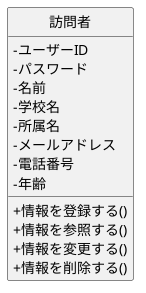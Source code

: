 @startuml
skinparam classAttributeIconSize 0
hide circle

class 訪問者 {
 -ユーザーID
 -パスワード
 -名前
 -学校名
 -所属名
 -メールアドレス
 -電話番号
 -年齢

 +情報を登録する()
 +情報を参照する()
 +情報を変更する()
 +情報を削除する()
}

@enduml